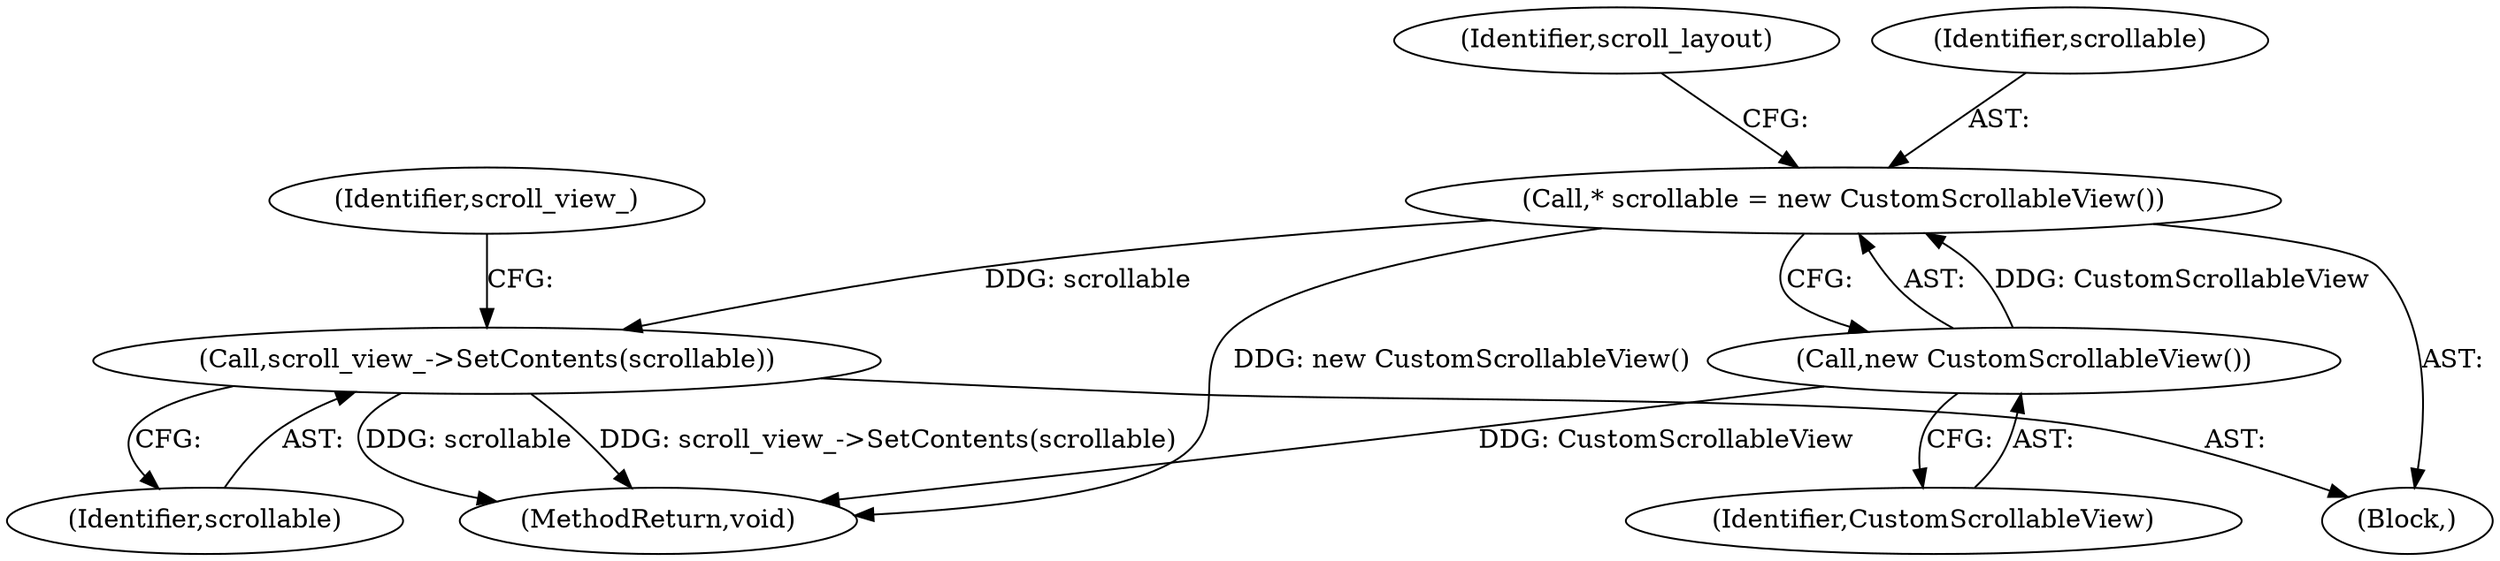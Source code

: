 digraph "0_Chrome_0a1c15fecb1240ab909e1431b6127410c3b380e0_0@pointer" {
"1000273" [label="(Call,scroll_view_->SetContents(scrollable))"];
"1000223" [label="(Call,* scrollable = new CustomScrollableView())"];
"1000225" [label="(Call,new CustomScrollableView())"];
"1000276" [label="(Identifier,scroll_view_)"];
"1000226" [label="(Identifier,CustomScrollableView)"];
"1000229" [label="(Identifier,scroll_layout)"];
"1000223" [label="(Call,* scrollable = new CustomScrollableView())"];
"1000224" [label="(Identifier,scrollable)"];
"1000273" [label="(Call,scroll_view_->SetContents(scrollable))"];
"1000274" [label="(Identifier,scrollable)"];
"1000495" [label="(MethodReturn,void)"];
"1000225" [label="(Call,new CustomScrollableView())"];
"1000102" [label="(Block,)"];
"1000273" -> "1000102"  [label="AST: "];
"1000273" -> "1000274"  [label="CFG: "];
"1000274" -> "1000273"  [label="AST: "];
"1000276" -> "1000273"  [label="CFG: "];
"1000273" -> "1000495"  [label="DDG: scrollable"];
"1000273" -> "1000495"  [label="DDG: scroll_view_->SetContents(scrollable)"];
"1000223" -> "1000273"  [label="DDG: scrollable"];
"1000223" -> "1000102"  [label="AST: "];
"1000223" -> "1000225"  [label="CFG: "];
"1000224" -> "1000223"  [label="AST: "];
"1000225" -> "1000223"  [label="AST: "];
"1000229" -> "1000223"  [label="CFG: "];
"1000223" -> "1000495"  [label="DDG: new CustomScrollableView()"];
"1000225" -> "1000223"  [label="DDG: CustomScrollableView"];
"1000225" -> "1000226"  [label="CFG: "];
"1000226" -> "1000225"  [label="AST: "];
"1000225" -> "1000495"  [label="DDG: CustomScrollableView"];
}
